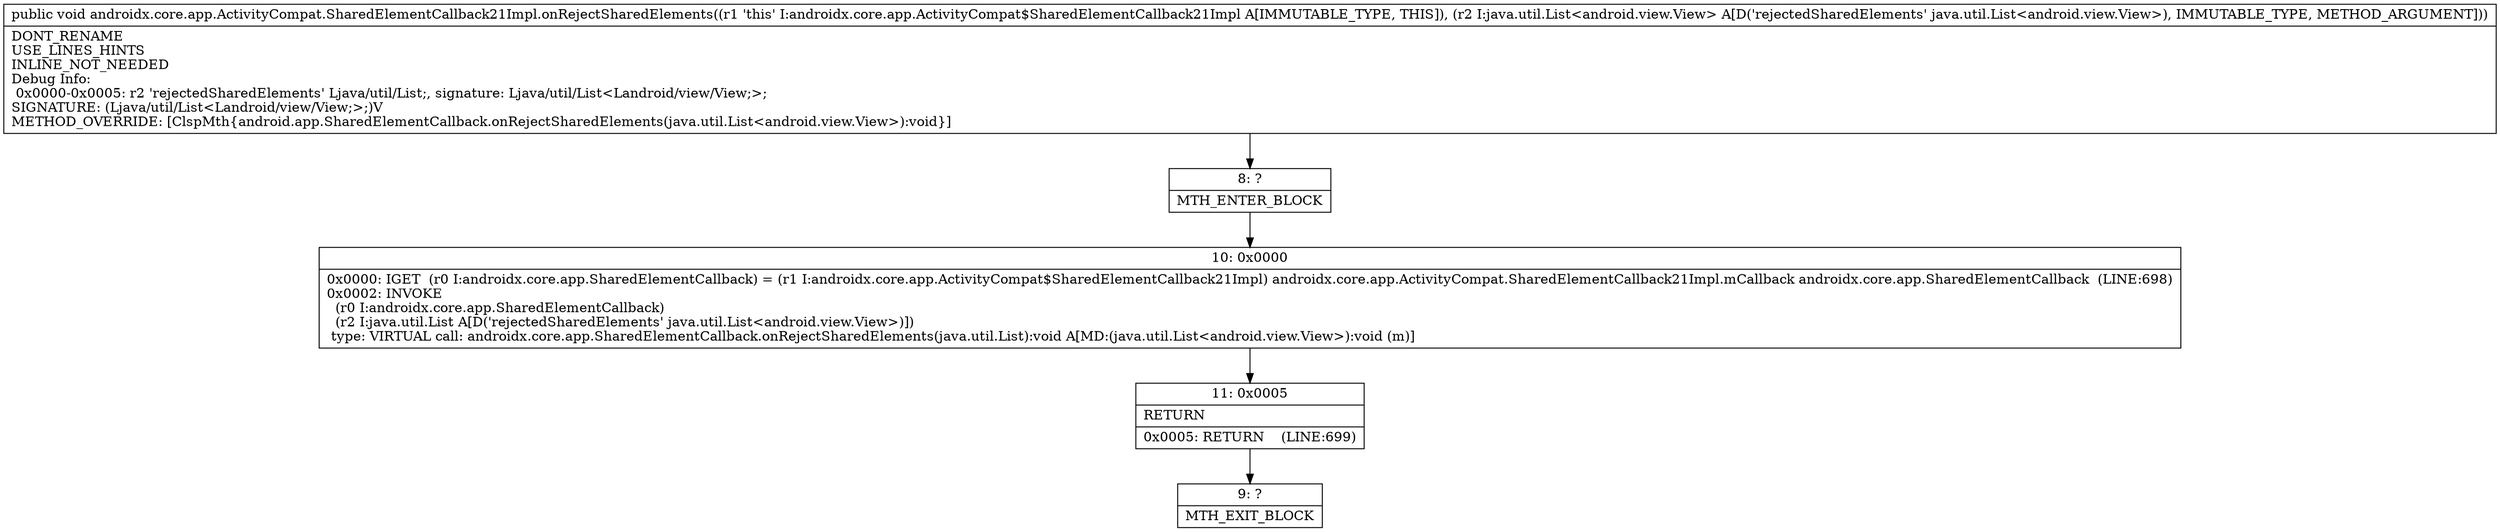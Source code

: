 digraph "CFG forandroidx.core.app.ActivityCompat.SharedElementCallback21Impl.onRejectSharedElements(Ljava\/util\/List;)V" {
Node_8 [shape=record,label="{8\:\ ?|MTH_ENTER_BLOCK\l}"];
Node_10 [shape=record,label="{10\:\ 0x0000|0x0000: IGET  (r0 I:androidx.core.app.SharedElementCallback) = (r1 I:androidx.core.app.ActivityCompat$SharedElementCallback21Impl) androidx.core.app.ActivityCompat.SharedElementCallback21Impl.mCallback androidx.core.app.SharedElementCallback  (LINE:698)\l0x0002: INVOKE  \l  (r0 I:androidx.core.app.SharedElementCallback)\l  (r2 I:java.util.List A[D('rejectedSharedElements' java.util.List\<android.view.View\>)])\l type: VIRTUAL call: androidx.core.app.SharedElementCallback.onRejectSharedElements(java.util.List):void A[MD:(java.util.List\<android.view.View\>):void (m)]\l}"];
Node_11 [shape=record,label="{11\:\ 0x0005|RETURN\l|0x0005: RETURN    (LINE:699)\l}"];
Node_9 [shape=record,label="{9\:\ ?|MTH_EXIT_BLOCK\l}"];
MethodNode[shape=record,label="{public void androidx.core.app.ActivityCompat.SharedElementCallback21Impl.onRejectSharedElements((r1 'this' I:androidx.core.app.ActivityCompat$SharedElementCallback21Impl A[IMMUTABLE_TYPE, THIS]), (r2 I:java.util.List\<android.view.View\> A[D('rejectedSharedElements' java.util.List\<android.view.View\>), IMMUTABLE_TYPE, METHOD_ARGUMENT]))  | DONT_RENAME\lUSE_LINES_HINTS\lINLINE_NOT_NEEDED\lDebug Info:\l  0x0000\-0x0005: r2 'rejectedSharedElements' Ljava\/util\/List;, signature: Ljava\/util\/List\<Landroid\/view\/View;\>;\lSIGNATURE: (Ljava\/util\/List\<Landroid\/view\/View;\>;)V\lMETHOD_OVERRIDE: [ClspMth\{android.app.SharedElementCallback.onRejectSharedElements(java.util.List\<android.view.View\>):void\}]\l}"];
MethodNode -> Node_8;Node_8 -> Node_10;
Node_10 -> Node_11;
Node_11 -> Node_9;
}

